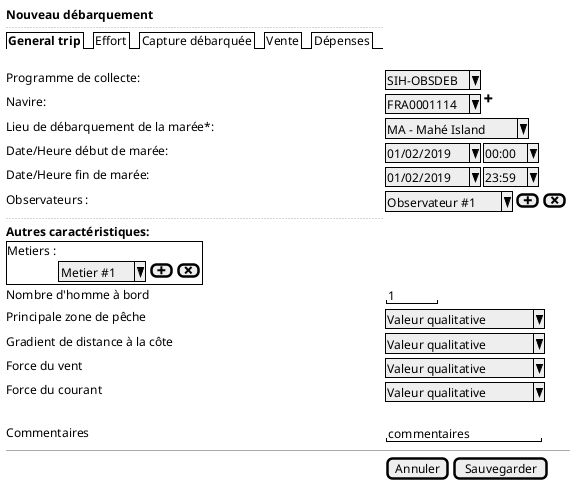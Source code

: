 @startsalt
{
  <b>Nouveau débarquement
  ..
  {/ <b>General trip | Effort | Capture débarquée | Vente | Dépenses }
  .
  Programme de collecte:    | { ^SIH-OBSDEB^ }
  Navire:                   | { ^FRA0001114^ | <&plus> }
  Lieu de débarquement de la marée*:     | { ^MA - Mahé Island^ }
  Date/Heure début de marée:  | { ^01/02/2019^ | ^00:00^ }
  Date/Heure fin de marée:  | { ^01/02/2019^ | ^23:59^ }
  Observateurs :            | { ^Observateur #1^ | [<&plus>] | [<&x>]}
  ..
  <b>Autres caractéristiques:
  {+
  Metiers : |.
  .                               | { ^Metier #1^ | [<&plus>] | [<&x>]}
  }
  Nombre d'homme à bord           | { "   1  " }
  Principale zone de pêche        | { ^Valeur qualitative^ }
  Gradient de distance à la côte  | { ^Valeur qualitative^ }
  Force du vent                   | { ^Valeur qualitative^ }
  Force du courant                | { ^Valeur qualitative^ }
  .
  Commentaires              | { "commentaires       "}

  -- | --

  .                          | {[Annuler] | [Sauvegarder]}
}
@endsalt
